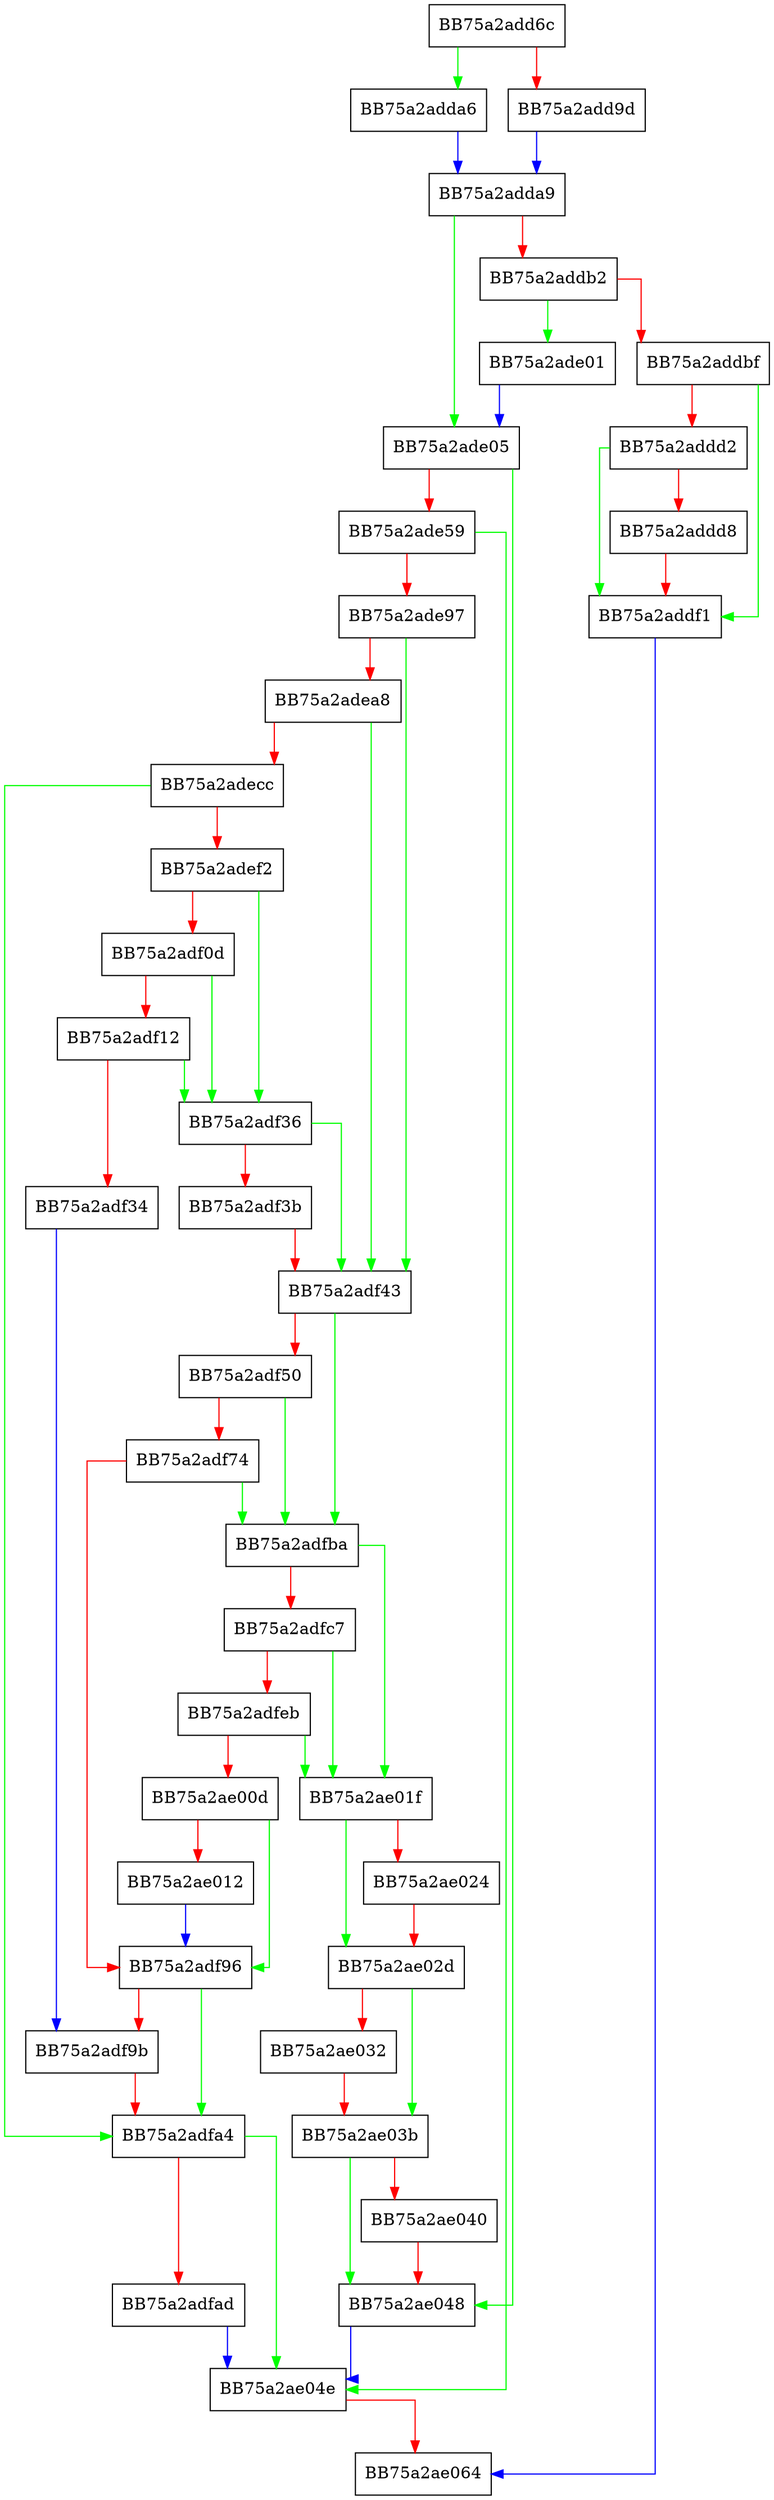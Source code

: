digraph add_motw_info {
  node [shape="box"];
  graph [splines=ortho];
  BB75a2add6c -> BB75a2adda6 [color="green"];
  BB75a2add6c -> BB75a2add9d [color="red"];
  BB75a2add9d -> BB75a2adda9 [color="blue"];
  BB75a2adda6 -> BB75a2adda9 [color="blue"];
  BB75a2adda9 -> BB75a2ade05 [color="green"];
  BB75a2adda9 -> BB75a2addb2 [color="red"];
  BB75a2addb2 -> BB75a2ade01 [color="green"];
  BB75a2addb2 -> BB75a2addbf [color="red"];
  BB75a2addbf -> BB75a2addf1 [color="green"];
  BB75a2addbf -> BB75a2addd2 [color="red"];
  BB75a2addd2 -> BB75a2addf1 [color="green"];
  BB75a2addd2 -> BB75a2addd8 [color="red"];
  BB75a2addd8 -> BB75a2addf1 [color="red"];
  BB75a2addf1 -> BB75a2ae064 [color="blue"];
  BB75a2ade01 -> BB75a2ade05 [color="blue"];
  BB75a2ade05 -> BB75a2ae048 [color="green"];
  BB75a2ade05 -> BB75a2ade59 [color="red"];
  BB75a2ade59 -> BB75a2ae04e [color="green"];
  BB75a2ade59 -> BB75a2ade97 [color="red"];
  BB75a2ade97 -> BB75a2adf43 [color="green"];
  BB75a2ade97 -> BB75a2adea8 [color="red"];
  BB75a2adea8 -> BB75a2adf43 [color="green"];
  BB75a2adea8 -> BB75a2adecc [color="red"];
  BB75a2adecc -> BB75a2adfa4 [color="green"];
  BB75a2adecc -> BB75a2adef2 [color="red"];
  BB75a2adef2 -> BB75a2adf36 [color="green"];
  BB75a2adef2 -> BB75a2adf0d [color="red"];
  BB75a2adf0d -> BB75a2adf36 [color="green"];
  BB75a2adf0d -> BB75a2adf12 [color="red"];
  BB75a2adf12 -> BB75a2adf36 [color="green"];
  BB75a2adf12 -> BB75a2adf34 [color="red"];
  BB75a2adf34 -> BB75a2adf9b [color="blue"];
  BB75a2adf36 -> BB75a2adf43 [color="green"];
  BB75a2adf36 -> BB75a2adf3b [color="red"];
  BB75a2adf3b -> BB75a2adf43 [color="red"];
  BB75a2adf43 -> BB75a2adfba [color="green"];
  BB75a2adf43 -> BB75a2adf50 [color="red"];
  BB75a2adf50 -> BB75a2adfba [color="green"];
  BB75a2adf50 -> BB75a2adf74 [color="red"];
  BB75a2adf74 -> BB75a2adfba [color="green"];
  BB75a2adf74 -> BB75a2adf96 [color="red"];
  BB75a2adf96 -> BB75a2adfa4 [color="green"];
  BB75a2adf96 -> BB75a2adf9b [color="red"];
  BB75a2adf9b -> BB75a2adfa4 [color="red"];
  BB75a2adfa4 -> BB75a2ae04e [color="green"];
  BB75a2adfa4 -> BB75a2adfad [color="red"];
  BB75a2adfad -> BB75a2ae04e [color="blue"];
  BB75a2adfba -> BB75a2ae01f [color="green"];
  BB75a2adfba -> BB75a2adfc7 [color="red"];
  BB75a2adfc7 -> BB75a2ae01f [color="green"];
  BB75a2adfc7 -> BB75a2adfeb [color="red"];
  BB75a2adfeb -> BB75a2ae01f [color="green"];
  BB75a2adfeb -> BB75a2ae00d [color="red"];
  BB75a2ae00d -> BB75a2adf96 [color="green"];
  BB75a2ae00d -> BB75a2ae012 [color="red"];
  BB75a2ae012 -> BB75a2adf96 [color="blue"];
  BB75a2ae01f -> BB75a2ae02d [color="green"];
  BB75a2ae01f -> BB75a2ae024 [color="red"];
  BB75a2ae024 -> BB75a2ae02d [color="red"];
  BB75a2ae02d -> BB75a2ae03b [color="green"];
  BB75a2ae02d -> BB75a2ae032 [color="red"];
  BB75a2ae032 -> BB75a2ae03b [color="red"];
  BB75a2ae03b -> BB75a2ae048 [color="green"];
  BB75a2ae03b -> BB75a2ae040 [color="red"];
  BB75a2ae040 -> BB75a2ae048 [color="red"];
  BB75a2ae048 -> BB75a2ae04e [color="blue"];
  BB75a2ae04e -> BB75a2ae064 [color="red"];
}